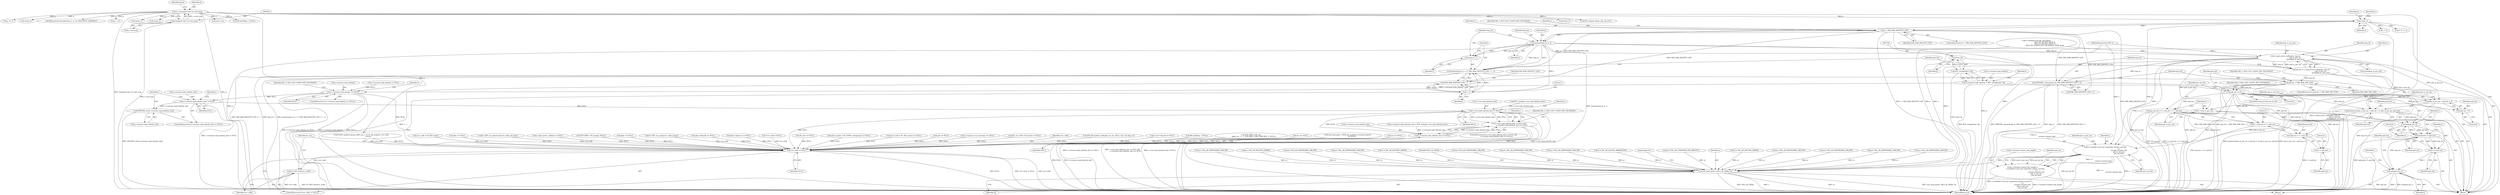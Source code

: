 digraph "0_openssl_3c66a669dfc7b3792f7af0758ea26fe8502ce70c@API" {
"1001600" [label="(Call,memcpy(tmp_id, p, i))"];
"1001566" [label="(Call,n2s(p, i))"];
"1000201" [label="(Call,p = (unsigned char *)s->init_msg)"];
"1000203" [label="(Call,(unsigned char *)s->init_msg)"];
"1001581" [label="(Call,i > PSK_MAX_IDENTITY_LEN)"];
"1001604" [label="(Call,memset(tmp_id + i, 0, PSK_MAX_IDENTITY_LEN + 1 - i))"];
"1001605" [label="(Call,tmp_id + i)"];
"1001611" [label="(Call,1 - i)"];
"1001609" [label="(Call,PSK_MAX_IDENTITY_LEN + 1 - i)"];
"1001616" [label="(Call,s->psk_server_callback(s, tmp_id,\n                                         psk_or_pre_ms,\n                                         sizeof(psk_or_pre_ms)))"];
"1001614" [label="(Call,psk_len = s->psk_server_callback(s, tmp_id,\n                                         psk_or_pre_ms,\n                                         sizeof(psk_or_pre_ms)))"];
"1001628" [label="(Call,psk_len > PSK_MAX_PSK_LEN)"];
"1001638" [label="(Call,psk_len == 0)"];
"1001649" [label="(Call,pre_ms_len = 2 + psk_len + 2 + psk_len)"];
"1001772" [label="(Call,s->method->ssl3_enc->generate_master_secret(s,\n                                                        s->\n                                                        session->master_key,\n                                                        psk_or_pre_ms,\n                                                        pre_ms_len))"];
"1001766" [label="(Call,s->session->master_key_length =\n            s->method->ssl3_enc->generate_master_secret(s,\n                                                        s->\n                                                        session->master_key,\n                                                        psk_or_pre_ms,\n                                                        pre_ms_len))"];
"1002137" [label="(Call,ssl3_send_alert(s, SSL3_AL_FATAL, al))"];
"1001651" [label="(Call,2 + psk_len + 2 + psk_len)"];
"1001653" [label="(Call,psk_len + 2 + psk_len)"];
"1001655" [label="(Call,2 + psk_len)"];
"1001661" [label="(Call,memmove(psk_or_pre_ms + psk_len + 4, psk_or_pre_ms, psk_len))"];
"1001669" [label="(Call,s2n(psk_len, t))"];
"1001672" [label="(Call,memset(t, 0, psk_len))"];
"1001676" [label="(Call,t += psk_len)"];
"1001679" [label="(Call,s2n(psk_len, t))"];
"1001662" [label="(Call,psk_or_pre_ms + psk_len + 4)"];
"1001664" [label="(Call,psk_len + 4)"];
"1001622" [label="(Call,OPENSSL_cleanse(tmp_id, PSK_MAX_IDENTITY_LEN + 1))"];
"1001658" [label="(Call,t = psk_or_pre_ms)"];
"1001703" [label="(Call,(char *)p)"];
"1001702" [label="(Call,BUF_strdup((char *)p))"];
"1001696" [label="(Call,s->session->psk_identity = BUF_strdup((char *)p))"];
"1001707" [label="(Call,s->session->psk_identity == NULL)"];
"1001720" [label="(Call,s->session->psk_identity_hint != NULL)"];
"1001727" [label="(Call,OPENSSL_free(s->session->psk_identity_hint))"];
"1001747" [label="(Call,s->ctx->psk_identity_hint != NULL)"];
"1001746" [label="(Call,s->ctx->psk_identity_hint != NULL &&\n            s->session->psk_identity_hint == NULL)"];
"1001754" [label="(Call,s->session->psk_identity_hint == NULL)"];
"1002147" [label="(Call,srvr_ecdh != NULL)"];
"1002150" [label="(Call,EC_KEY_free(srvr_ecdh))"];
"1001355" [label="(Call,al = SSL_AD_HANDSHAKE_FAILURE)"];
"1001643" [label="(Identifier,SSL_F_SSL3_GET_CLIENT_KEY_EXCHANGE)"];
"1002140" [label="(Identifier,al)"];
"1001321" [label="(Call,EC_KEY_set_group(srvr_ecdh, group))"];
"1001637" [label="(ControlStructure,if (psk_len == 0))"];
"1001747" [label="(Call,s->ctx->psk_identity_hint != NULL)"];
"1000143" [label="(Block,)"];
"1000625" [label="(Call,skey->pkey.dh == NULL)"];
"1001656" [label="(Literal,2)"];
"1000295" [label="(Call,pkey->pkey.rsa == NULL)"];
"1001566" [label="(Call,n2s(p, i))"];
"1001668" [label="(Identifier,psk_len)"];
"1000169" [label="(Call,*srvr_ecdh = NULL)"];
"1001713" [label="(Identifier,NULL)"];
"1001592" [label="(Identifier,s)"];
"1000704" [label="(Call,dh_clnt == NULL)"];
"1001544" [label="(Block,)"];
"1001620" [label="(Call,sizeof(psk_or_pre_ms))"];
"1001334" [label="(Call,(clnt_ecpoint = EC_POINT_new(group)) == NULL)"];
"1001267" [label="(Call,(srvr_ecdh = EC_KEY_new()) == NULL)"];
"1001567" [label="(Identifier,p)"];
"1000542" [label="(Call,al = SSL_AD_HANDSHAKE_FAILURE)"];
"1002150" [label="(Call,EC_KEY_free(srvr_ecdh))"];
"1000368" [label="(Call,al = SSL_AD_DECRYPT_ERROR)"];
"1001612" [label="(Literal,1)"];
"1001618" [label="(Identifier,tmp_id)"];
"1001679" [label="(Call,s2n(psk_len, t))"];
"1000532" [label="(Call,n2s(p, i))"];
"1002137" [label="(Call,ssl3_send_alert(s, SSL3_AL_FATAL, al))"];
"1001613" [label="(Identifier,i)"];
"1001652" [label="(Literal,2)"];
"1000203" [label="(Call,(unsigned char *)s->init_msg)"];
"1001663" [label="(Identifier,psk_or_pre_ms)"];
"1001673" [label="(Identifier,t)"];
"1001568" [label="(Identifier,i)"];
"1001572" [label="(Call,i + 2)"];
"1001674" [label="(Literal,0)"];
"1000209" [label="(Identifier,alg_k)"];
"1002139" [label="(Identifier,SSL3_AL_FATAL)"];
"1001779" [label="(Identifier,psk_or_pre_ms)"];
"1001570" [label="(Call,n != i + 2)"];
"1000730" [label="(Call,pub == NULL)"];
"1001639" [label="(Identifier,psk_len)"];
"1001608" [label="(Literal,0)"];
"1001730" [label="(Identifier,s)"];
"1001677" [label="(Identifier,t)"];
"1001604" [label="(Call,memset(tmp_id + i, 0, PSK_MAX_IDENTITY_LEN + 1 - i))"];
"1002151" [label="(Identifier,srvr_ecdh)"];
"1001660" [label="(Identifier,psk_or_pre_ms)"];
"1001894" [label="(Call,s->session->srp_username == NULL)"];
"1001582" [label="(Identifier,i)"];
"1001676" [label="(Call,t += psk_len)"];
"1001665" [label="(Identifier,psk_len)"];
"1002146" [label="(ControlStructure,if (srvr_ecdh != NULL))"];
"1001754" [label="(Call,s->session->psk_identity_hint == NULL)"];
"1001630" [label="(Identifier,PSK_MAX_PSK_LEN)"];
"1001654" [label="(Identifier,psk_len)"];
"1001678" [label="(Identifier,psk_len)"];
"1000659" [label="(Call,al = SSL_AD_HANDSHAKE_FAILURE)"];
"1001669" [label="(Call,s2n(psk_len, t))"];
"1001753" [label="(Identifier,NULL)"];
"1001409" [label="(Call,(bn_ctx = BN_CTX_new()) == NULL)"];
"1001755" [label="(Call,s->session->psk_identity_hint)"];
"1001600" [label="(Call,memcpy(tmp_id, p, i))"];
"1001739" [label="(Call,BUF_strdup(s->ctx->psk_identity_hint))"];
"1002148" [label="(Identifier,srvr_ecdh)"];
"1001670" [label="(Identifier,psk_len)"];
"1000740" [label="(Call,DH_compute_key(p, pub, dh_srvr))"];
"1001746" [label="(Call,s->ctx->psk_identity_hint != NULL &&\n            s->session->psk_identity_hint == NULL)"];
"1001773" [label="(Identifier,s)"];
"1001380" [label="(Call,al = SSL_AD_HANDSHAKE_FAILURE)"];
"1001705" [label="(Identifier,p)"];
"1002127" [label="(Call,al = SSL_AD_HANDSHAKE_FAILURE)"];
"1001860" [label="(Call,al = SSL_AD_ILLEGAL_PARAMETER)"];
"1001667" [label="(Identifier,psk_or_pre_ms)"];
"1002141" [label="(JumpTarget,err:)"];
"1001645" [label="(Call,al = SSL_AD_UNKNOWN_PSK_IDENTITY)"];
"1001726" [label="(Identifier,NULL)"];
"1001423" [label="(Call,p += 1)"];
"1001651" [label="(Call,2 + psk_len + 2 + psk_len)"];
"1001064" [label="(Call,EVP_DecryptInit_ex(&ciph_ctx, enc, NULL, kssl_ctx->key, iv))"];
"1001666" [label="(Literal,4)"];
"1001801" [label="(Call,n2s(p, i))"];
"1001583" [label="(Identifier,PSK_MAX_IDENTITY_LEN)"];
"1001727" [label="(Call,OPENSSL_free(s->session->psk_identity_hint))"];
"1000385" [label="(Call,RSA_private_decrypt((int)n, p, p, rsa, RSA_PKCS1_PADDING))"];
"1000575" [label="(Call,p -= 2)"];
"1000649" [label="(Call,s->s3->tmp.dh == NULL)"];
"1001706" [label="(ControlStructure,if (s->session->psk_identity == NULL))"];
"1001769" [label="(Identifier,s)"];
"1002138" [label="(Identifier,s)"];
"1001829" [label="(Call,BN_bin2bn(p, i, NULL))"];
"1001605" [label="(Call,tmp_id + i)"];
"1001627" [label="(ControlStructure,if (psk_len > PSK_MAX_PSK_LEN))"];
"1001617" [label="(Identifier,s)"];
"1001696" [label="(Call,s->session->psk_identity = BUF_strdup((char *)p))"];
"1001683" [label="(Call,s->session->psk_identity != NULL)"];
"1001603" [label="(Identifier,i)"];
"1001581" [label="(Call,i > PSK_MAX_IDENTITY_LEN)"];
"1001475" [label="(Call,ECDH_compute_key(p, (field_size + 7) / 8, clnt_ecpoint, srvr_ecdh,\n                             NULL))"];
"1001629" [label="(Identifier,psk_len)"];
"1001707" [label="(Call,s->session->psk_identity == NULL)"];
"1001814" [label="(Call,al = SSL_AD_DECODE_ERROR)"];
"1002097" [label="(Call,EVP_PKEY_CTX_ctrl\n            (pkey_ctx, -1, -1, EVP_PKEY_CTRL_PEER_KEY, 2, NULL))"];
"1001633" [label="(Identifier,SSL_F_SSL3_GET_CLIENT_KEY_EXCHANGE)"];
"1001736" [label="(Identifier,s)"];
"1000847" [label="(Call,n2s(p, i))"];
"1001681" [label="(Identifier,t)"];
"1000186" [label="(Call,s->method->ssl_get_message(s,\n                                   SSL3_ST_SR_KEY_EXCH_A,\n                                   SSL3_ST_SR_KEY_EXCH_B,\n                                   SSL3_MT_CLIENT_KEY_EXCHANGE, 2048, &ok))"];
"1001745" [label="(ControlStructure,if (s->ctx->psk_identity_hint != NULL &&\n            s->session->psk_identity_hint == NULL))"];
"1001733" [label="(Call,s->session->psk_identity_hint = BUF_strdup(s->ctx->psk_identity_hint))"];
"1000142" [label="(MethodParameterIn,SSL *s)"];
"1001659" [label="(Identifier,t)"];
"1001602" [label="(Identifier,p)"];
"1001053" [label="(Call,enc == NULL)"];
"1001680" [label="(Identifier,psk_len)"];
"1001563" [label="(Call,al = SSL_AD_HANDSHAKE_FAILURE)"];
"1000303" [label="(Call,al = SSL_AD_HANDSHAKE_FAILURE)"];
"1002149" [label="(Identifier,NULL)"];
"1001763" [label="(Identifier,SSL_F_SSL3_GET_CLIENT_KEY_EXCHANGE)"];
"1001723" [label="(Identifier,s)"];
"1001611" [label="(Call,1 - i)"];
"1001672" [label="(Call,memset(t, 0, psk_len))"];
"1001364" [label="(Call,(clnt_pub_pkey = X509_get_pubkey(s->session->peer))\n                 == NULL)"];
"1001580" [label="(ControlStructure,if (i > PSK_MAX_IDENTITY_LEN))"];
"1001721" [label="(Call,s->session->psk_identity_hint)"];
"1001619" [label="(Identifier,psk_or_pre_ms)"];
"1001780" [label="(Identifier,pre_ms_len)"];
"1000260" [label="(Call,rsa == NULL)"];
"1001628" [label="(Call,psk_len > PSK_MAX_PSK_LEN)"];
"1001760" [label="(Identifier,NULL)"];
"1001664" [label="(Call,psk_len + 4)"];
"1001655" [label="(Call,2 + psk_len)"];
"1001782" [label="(Identifier,psk_err)"];
"1001703" [label="(Call,(char *)p)"];
"1001716" [label="(Identifier,SSL_F_SSL3_GET_CLIENT_KEY_EXCHANGE)"];
"1001719" [label="(ControlStructure,if (s->session->psk_identity_hint != NULL))"];
"1000330" [label="(Call,n2s(p, i))"];
"1001653" [label="(Call,psk_len + 2 + psk_len)"];
"1000202" [label="(Identifier,p)"];
"1001702" [label="(Call,BUF_strdup((char *)p))"];
"1000201" [label="(Call,p = (unsigned char *)s->init_msg)"];
"1001757" [label="(Identifier,s)"];
"1001657" [label="(Identifier,psk_len)"];
"1001638" [label="(Call,psk_len == 0)"];
"1000708" [label="(Call,al = SSL_AD_HANDSHAKE_FAILURE)"];
"1001720" [label="(Call,s->session->psk_identity_hint != NULL)"];
"1001601" [label="(Identifier,tmp_id)"];
"1001571" [label="(Identifier,n)"];
"1001615" [label="(Identifier,psk_len)"];
"1000205" [label="(Call,s->init_msg)"];
"1001774" [label="(Call,s->\n                                                        session->master_key)"];
"1001268" [label="(Call,srvr_ecdh = EC_KEY_new())"];
"1001671" [label="(Identifier,t)"];
"1001609" [label="(Call,PSK_MAX_IDENTITY_LEN + 1 - i)"];
"1001614" [label="(Call,psk_len = s->psk_server_callback(s, tmp_id,\n                                         psk_or_pre_ms,\n                                         sizeof(psk_or_pre_ms)))"];
"1001606" [label="(Identifier,tmp_id)"];
"1000616" [label="(Call,skey == NULL)"];
"1001640" [label="(Literal,0)"];
"1002147" [label="(Call,srvr_ecdh != NULL)"];
"1001607" [label="(Identifier,i)"];
"1001325" [label="(Call,EC_KEY_set_private_key(srvr_ecdh, priv_key))"];
"1001728" [label="(Call,s->session->psk_identity_hint)"];
"1001662" [label="(Call,psk_or_pre_ms + psk_len + 4)"];
"1001622" [label="(Call,OPENSSL_cleanse(tmp_id, PSK_MAX_IDENTITY_LEN + 1))"];
"1001590" [label="(Call,s->psk_server_callback == NULL)"];
"1001748" [label="(Call,s->ctx->psk_identity_hint)"];
"1001624" [label="(Call,PSK_MAX_IDENTITY_LEN + 1)"];
"1001710" [label="(Identifier,s)"];
"1001658" [label="(Call,t = psk_or_pre_ms)"];
"1001772" [label="(Call,s->method->ssl3_enc->generate_master_secret(s,\n                                                        s->\n                                                        session->master_key,\n                                                        psk_or_pre_ms,\n                                                        pre_ms_len))"];
"1002153" [label="(Identifier,bn_ctx)"];
"1002162" [label="(MethodReturn,int)"];
"1001650" [label="(Identifier,pre_ms_len)"];
"1001708" [label="(Call,s->session->psk_identity)"];
"1000633" [label="(Call,al = SSL_AD_HANDSHAKE_FAILURE)"];
"1001766" [label="(Call,s->session->master_key_length =\n            s->method->ssl3_enc->generate_master_secret(s,\n                                                        s->\n                                                        session->master_key,\n                                                        psk_or_pre_ms,\n                                                        pre_ms_len))"];
"1002004" [label="(Call,EVP_PKEY_CTX_new(pk, NULL))"];
"1000264" [label="(Call,al = SSL_AD_HANDSHAKE_FAILURE)"];
"1001661" [label="(Call,memmove(psk_or_pre_ms + psk_len + 4, psk_or_pre_ms, psk_len))"];
"1001697" [label="(Call,s->session->psk_identity)"];
"1001649" [label="(Call,pre_ms_len = 2 + psk_len + 2 + psk_len)"];
"1000286" [label="(Call,pkey == NULL)"];
"1002055" [label="(Call,start = p)"];
"1000348" [label="(Call,al = SSL_AD_DECODE_ERROR)"];
"1001610" [label="(Identifier,PSK_MAX_IDENTITY_LEN)"];
"1001616" [label="(Call,s->psk_server_callback(s, tmp_id,\n                                         psk_or_pre_ms,\n                                         sizeof(psk_or_pre_ms)))"];
"1000725" [label="(Call,BN_bin2bn(p, i, NULL))"];
"1001686" [label="(Identifier,s)"];
"1001675" [label="(Identifier,psk_len)"];
"1001767" [label="(Call,s->session->master_key_length)"];
"1001623" [label="(Identifier,tmp_id)"];
"1001586" [label="(Identifier,SSL_F_SSL3_GET_CLIENT_KEY_EXCHANGE)"];
"1001600" -> "1001544"  [label="AST: "];
"1001600" -> "1001603"  [label="CFG: "];
"1001601" -> "1001600"  [label="AST: "];
"1001602" -> "1001600"  [label="AST: "];
"1001603" -> "1001600"  [label="AST: "];
"1001606" -> "1001600"  [label="CFG: "];
"1001600" -> "1002162"  [label="DDG: memcpy(tmp_id, p, i)"];
"1001600" -> "1002162"  [label="DDG: p"];
"1001566" -> "1001600"  [label="DDG: p"];
"1001581" -> "1001600"  [label="DDG: i"];
"1001600" -> "1001604"  [label="DDG: tmp_id"];
"1001600" -> "1001604"  [label="DDG: i"];
"1001600" -> "1001605"  [label="DDG: tmp_id"];
"1001600" -> "1001605"  [label="DDG: i"];
"1001600" -> "1001611"  [label="DDG: i"];
"1001600" -> "1001616"  [label="DDG: tmp_id"];
"1001600" -> "1001703"  [label="DDG: p"];
"1001566" -> "1001544"  [label="AST: "];
"1001566" -> "1001568"  [label="CFG: "];
"1001567" -> "1001566"  [label="AST: "];
"1001568" -> "1001566"  [label="AST: "];
"1001571" -> "1001566"  [label="CFG: "];
"1001566" -> "1002162"  [label="DDG: p"];
"1001566" -> "1002162"  [label="DDG: n2s(p, i)"];
"1000201" -> "1001566"  [label="DDG: p"];
"1001566" -> "1001570"  [label="DDG: i"];
"1001566" -> "1001572"  [label="DDG: i"];
"1001566" -> "1001581"  [label="DDG: i"];
"1000201" -> "1000143"  [label="AST: "];
"1000201" -> "1000203"  [label="CFG: "];
"1000202" -> "1000201"  [label="AST: "];
"1000203" -> "1000201"  [label="AST: "];
"1000209" -> "1000201"  [label="CFG: "];
"1000201" -> "1002162"  [label="DDG: (unsigned char *)s->init_msg"];
"1000201" -> "1002162"  [label="DDG: p"];
"1000203" -> "1000201"  [label="DDG: s->init_msg"];
"1000201" -> "1000330"  [label="DDG: p"];
"1000201" -> "1000385"  [label="DDG: p"];
"1000201" -> "1000532"  [label="DDG: p"];
"1000201" -> "1000575"  [label="DDG: p"];
"1000201" -> "1000725"  [label="DDG: p"];
"1000201" -> "1000740"  [label="DDG: p"];
"1000201" -> "1000847"  [label="DDG: p"];
"1000201" -> "1001423"  [label="DDG: p"];
"1000201" -> "1001475"  [label="DDG: p"];
"1000201" -> "1001801"  [label="DDG: p"];
"1000201" -> "1002055"  [label="DDG: p"];
"1000203" -> "1000205"  [label="CFG: "];
"1000204" -> "1000203"  [label="AST: "];
"1000205" -> "1000203"  [label="AST: "];
"1000203" -> "1002162"  [label="DDG: s->init_msg"];
"1001581" -> "1001580"  [label="AST: "];
"1001581" -> "1001583"  [label="CFG: "];
"1001582" -> "1001581"  [label="AST: "];
"1001583" -> "1001581"  [label="AST: "];
"1001586" -> "1001581"  [label="CFG: "];
"1001592" -> "1001581"  [label="CFG: "];
"1001581" -> "1002162"  [label="DDG: i"];
"1001581" -> "1002162"  [label="DDG: PSK_MAX_IDENTITY_LEN"];
"1001581" -> "1002162"  [label="DDG: i > PSK_MAX_IDENTITY_LEN"];
"1001581" -> "1001604"  [label="DDG: PSK_MAX_IDENTITY_LEN"];
"1001581" -> "1001609"  [label="DDG: PSK_MAX_IDENTITY_LEN"];
"1001581" -> "1001622"  [label="DDG: PSK_MAX_IDENTITY_LEN"];
"1001581" -> "1001624"  [label="DDG: PSK_MAX_IDENTITY_LEN"];
"1001604" -> "1001544"  [label="AST: "];
"1001604" -> "1001609"  [label="CFG: "];
"1001605" -> "1001604"  [label="AST: "];
"1001608" -> "1001604"  [label="AST: "];
"1001609" -> "1001604"  [label="AST: "];
"1001615" -> "1001604"  [label="CFG: "];
"1001604" -> "1002162"  [label="DDG: tmp_id + i"];
"1001604" -> "1002162"  [label="DDG: memset(tmp_id + i, 0, PSK_MAX_IDENTITY_LEN + 1 - i)"];
"1001604" -> "1002162"  [label="DDG: PSK_MAX_IDENTITY_LEN + 1 - i"];
"1001611" -> "1001604"  [label="DDG: 1"];
"1001611" -> "1001604"  [label="DDG: i"];
"1001605" -> "1001607"  [label="CFG: "];
"1001606" -> "1001605"  [label="AST: "];
"1001607" -> "1001605"  [label="AST: "];
"1001608" -> "1001605"  [label="CFG: "];
"1001611" -> "1001609"  [label="AST: "];
"1001611" -> "1001613"  [label="CFG: "];
"1001612" -> "1001611"  [label="AST: "];
"1001613" -> "1001611"  [label="AST: "];
"1001609" -> "1001611"  [label="CFG: "];
"1001611" -> "1002162"  [label="DDG: i"];
"1001611" -> "1001609"  [label="DDG: 1"];
"1001611" -> "1001609"  [label="DDG: i"];
"1001610" -> "1001609"  [label="AST: "];
"1001609" -> "1002162"  [label="DDG: 1 - i"];
"1001616" -> "1001614"  [label="AST: "];
"1001616" -> "1001620"  [label="CFG: "];
"1001617" -> "1001616"  [label="AST: "];
"1001618" -> "1001616"  [label="AST: "];
"1001619" -> "1001616"  [label="AST: "];
"1001620" -> "1001616"  [label="AST: "];
"1001614" -> "1001616"  [label="CFG: "];
"1001616" -> "1002162"  [label="DDG: s"];
"1001616" -> "1001614"  [label="DDG: s"];
"1001616" -> "1001614"  [label="DDG: tmp_id"];
"1001616" -> "1001614"  [label="DDG: psk_or_pre_ms"];
"1000186" -> "1001616"  [label="DDG: s"];
"1000142" -> "1001616"  [label="DDG: s"];
"1001616" -> "1001622"  [label="DDG: tmp_id"];
"1001616" -> "1001658"  [label="DDG: psk_or_pre_ms"];
"1001616" -> "1001661"  [label="DDG: psk_or_pre_ms"];
"1001616" -> "1001662"  [label="DDG: psk_or_pre_ms"];
"1001616" -> "1001772"  [label="DDG: s"];
"1001616" -> "1002137"  [label="DDG: s"];
"1001614" -> "1001544"  [label="AST: "];
"1001615" -> "1001614"  [label="AST: "];
"1001623" -> "1001614"  [label="CFG: "];
"1001614" -> "1002162"  [label="DDG: s->psk_server_callback(s, tmp_id,\n                                         psk_or_pre_ms,\n                                         sizeof(psk_or_pre_ms))"];
"1001614" -> "1001628"  [label="DDG: psk_len"];
"1001628" -> "1001627"  [label="AST: "];
"1001628" -> "1001630"  [label="CFG: "];
"1001629" -> "1001628"  [label="AST: "];
"1001630" -> "1001628"  [label="AST: "];
"1001633" -> "1001628"  [label="CFG: "];
"1001639" -> "1001628"  [label="CFG: "];
"1001628" -> "1002162"  [label="DDG: psk_len > PSK_MAX_PSK_LEN"];
"1001628" -> "1002162"  [label="DDG: psk_len"];
"1001628" -> "1002162"  [label="DDG: PSK_MAX_PSK_LEN"];
"1001628" -> "1001638"  [label="DDG: psk_len"];
"1001638" -> "1001637"  [label="AST: "];
"1001638" -> "1001640"  [label="CFG: "];
"1001639" -> "1001638"  [label="AST: "];
"1001640" -> "1001638"  [label="AST: "];
"1001643" -> "1001638"  [label="CFG: "];
"1001650" -> "1001638"  [label="CFG: "];
"1001638" -> "1002162"  [label="DDG: psk_len == 0"];
"1001638" -> "1002162"  [label="DDG: psk_len"];
"1001638" -> "1001649"  [label="DDG: psk_len"];
"1001638" -> "1001651"  [label="DDG: psk_len"];
"1001638" -> "1001653"  [label="DDG: psk_len"];
"1001638" -> "1001655"  [label="DDG: psk_len"];
"1001638" -> "1001661"  [label="DDG: psk_len"];
"1001638" -> "1001662"  [label="DDG: psk_len"];
"1001638" -> "1001664"  [label="DDG: psk_len"];
"1001649" -> "1001544"  [label="AST: "];
"1001649" -> "1001651"  [label="CFG: "];
"1001650" -> "1001649"  [label="AST: "];
"1001651" -> "1001649"  [label="AST: "];
"1001659" -> "1001649"  [label="CFG: "];
"1001649" -> "1002162"  [label="DDG: 2 + psk_len + 2 + psk_len"];
"1001649" -> "1002162"  [label="DDG: pre_ms_len"];
"1001649" -> "1001772"  [label="DDG: pre_ms_len"];
"1001772" -> "1001766"  [label="AST: "];
"1001772" -> "1001780"  [label="CFG: "];
"1001773" -> "1001772"  [label="AST: "];
"1001774" -> "1001772"  [label="AST: "];
"1001779" -> "1001772"  [label="AST: "];
"1001780" -> "1001772"  [label="AST: "];
"1001766" -> "1001772"  [label="CFG: "];
"1001772" -> "1002162"  [label="DDG: pre_ms_len"];
"1001772" -> "1002162"  [label="DDG: s->\n                                                        session->master_key"];
"1001772" -> "1002162"  [label="DDG: s"];
"1001772" -> "1001766"  [label="DDG: s"];
"1001772" -> "1001766"  [label="DDG: s->\n                                                        session->master_key"];
"1001772" -> "1001766"  [label="DDG: psk_or_pre_ms"];
"1001772" -> "1001766"  [label="DDG: pre_ms_len"];
"1000142" -> "1001772"  [label="DDG: s"];
"1001661" -> "1001772"  [label="DDG: psk_or_pre_ms"];
"1001772" -> "1002137"  [label="DDG: s"];
"1001766" -> "1001544"  [label="AST: "];
"1001767" -> "1001766"  [label="AST: "];
"1001782" -> "1001766"  [label="CFG: "];
"1001766" -> "1002162"  [label="DDG: s->session->master_key_length"];
"1001766" -> "1002162"  [label="DDG: s->method->ssl3_enc->generate_master_secret(s,\n                                                        s->\n                                                        session->master_key,\n                                                        psk_or_pre_ms,\n                                                        pre_ms_len)"];
"1002137" -> "1000143"  [label="AST: "];
"1002137" -> "1002140"  [label="CFG: "];
"1002138" -> "1002137"  [label="AST: "];
"1002139" -> "1002137"  [label="AST: "];
"1002140" -> "1002137"  [label="AST: "];
"1002141" -> "1002137"  [label="CFG: "];
"1002137" -> "1002162"  [label="DDG: al"];
"1002137" -> "1002162"  [label="DDG: ssl3_send_alert(s, SSL3_AL_FATAL, al)"];
"1002137" -> "1002162"  [label="DDG: SSL3_AL_FATAL"];
"1002137" -> "1002162"  [label="DDG: s"];
"1000186" -> "1002137"  [label="DDG: s"];
"1000142" -> "1002137"  [label="DDG: s"];
"1000368" -> "1002137"  [label="DDG: al"];
"1000348" -> "1002137"  [label="DDG: al"];
"1000708" -> "1002137"  [label="DDG: al"];
"1000659" -> "1002137"  [label="DDG: al"];
"1001563" -> "1002137"  [label="DDG: al"];
"1001860" -> "1002137"  [label="DDG: al"];
"1001380" -> "1002137"  [label="DDG: al"];
"1000633" -> "1002137"  [label="DDG: al"];
"1001645" -> "1002137"  [label="DDG: al"];
"1000303" -> "1002137"  [label="DDG: al"];
"1000264" -> "1002137"  [label="DDG: al"];
"1002127" -> "1002137"  [label="DDG: al"];
"1001355" -> "1002137"  [label="DDG: al"];
"1000542" -> "1002137"  [label="DDG: al"];
"1001814" -> "1002137"  [label="DDG: al"];
"1001651" -> "1001653"  [label="CFG: "];
"1001652" -> "1001651"  [label="AST: "];
"1001653" -> "1001651"  [label="AST: "];
"1001651" -> "1002162"  [label="DDG: psk_len + 2 + psk_len"];
"1001653" -> "1001655"  [label="CFG: "];
"1001654" -> "1001653"  [label="AST: "];
"1001655" -> "1001653"  [label="AST: "];
"1001653" -> "1002162"  [label="DDG: 2 + psk_len"];
"1001655" -> "1001657"  [label="CFG: "];
"1001656" -> "1001655"  [label="AST: "];
"1001657" -> "1001655"  [label="AST: "];
"1001661" -> "1001544"  [label="AST: "];
"1001661" -> "1001668"  [label="CFG: "];
"1001662" -> "1001661"  [label="AST: "];
"1001667" -> "1001661"  [label="AST: "];
"1001668" -> "1001661"  [label="AST: "];
"1001670" -> "1001661"  [label="CFG: "];
"1001661" -> "1002162"  [label="DDG: psk_or_pre_ms + psk_len + 4"];
"1001661" -> "1002162"  [label="DDG: memmove(psk_or_pre_ms + psk_len + 4, psk_or_pre_ms, psk_len)"];
"1001661" -> "1001669"  [label="DDG: psk_len"];
"1001669" -> "1001544"  [label="AST: "];
"1001669" -> "1001671"  [label="CFG: "];
"1001670" -> "1001669"  [label="AST: "];
"1001671" -> "1001669"  [label="AST: "];
"1001673" -> "1001669"  [label="CFG: "];
"1001658" -> "1001669"  [label="DDG: t"];
"1001669" -> "1001672"  [label="DDG: t"];
"1001669" -> "1001672"  [label="DDG: psk_len"];
"1001672" -> "1001544"  [label="AST: "];
"1001672" -> "1001675"  [label="CFG: "];
"1001673" -> "1001672"  [label="AST: "];
"1001674" -> "1001672"  [label="AST: "];
"1001675" -> "1001672"  [label="AST: "];
"1001677" -> "1001672"  [label="CFG: "];
"1001672" -> "1002162"  [label="DDG: memset(t, 0, psk_len)"];
"1001672" -> "1001676"  [label="DDG: psk_len"];
"1001672" -> "1001676"  [label="DDG: t"];
"1001672" -> "1001679"  [label="DDG: psk_len"];
"1001676" -> "1001544"  [label="AST: "];
"1001676" -> "1001678"  [label="CFG: "];
"1001677" -> "1001676"  [label="AST: "];
"1001678" -> "1001676"  [label="AST: "];
"1001680" -> "1001676"  [label="CFG: "];
"1001676" -> "1001679"  [label="DDG: t"];
"1001679" -> "1001544"  [label="AST: "];
"1001679" -> "1001681"  [label="CFG: "];
"1001680" -> "1001679"  [label="AST: "];
"1001681" -> "1001679"  [label="AST: "];
"1001686" -> "1001679"  [label="CFG: "];
"1001679" -> "1002162"  [label="DDG: s2n(psk_len, t)"];
"1001679" -> "1002162"  [label="DDG: psk_len"];
"1001679" -> "1002162"  [label="DDG: t"];
"1001662" -> "1001664"  [label="CFG: "];
"1001663" -> "1001662"  [label="AST: "];
"1001664" -> "1001662"  [label="AST: "];
"1001667" -> "1001662"  [label="CFG: "];
"1001662" -> "1002162"  [label="DDG: psk_len + 4"];
"1001664" -> "1001666"  [label="CFG: "];
"1001665" -> "1001664"  [label="AST: "];
"1001666" -> "1001664"  [label="AST: "];
"1001622" -> "1001544"  [label="AST: "];
"1001622" -> "1001624"  [label="CFG: "];
"1001623" -> "1001622"  [label="AST: "];
"1001624" -> "1001622"  [label="AST: "];
"1001629" -> "1001622"  [label="CFG: "];
"1001622" -> "1002162"  [label="DDG: tmp_id"];
"1001622" -> "1002162"  [label="DDG: PSK_MAX_IDENTITY_LEN + 1"];
"1001622" -> "1002162"  [label="DDG: OPENSSL_cleanse(tmp_id, PSK_MAX_IDENTITY_LEN + 1)"];
"1001658" -> "1001544"  [label="AST: "];
"1001658" -> "1001660"  [label="CFG: "];
"1001659" -> "1001658"  [label="AST: "];
"1001660" -> "1001658"  [label="AST: "];
"1001663" -> "1001658"  [label="CFG: "];
"1001703" -> "1001702"  [label="AST: "];
"1001703" -> "1001705"  [label="CFG: "];
"1001704" -> "1001703"  [label="AST: "];
"1001705" -> "1001703"  [label="AST: "];
"1001702" -> "1001703"  [label="CFG: "];
"1001703" -> "1002162"  [label="DDG: p"];
"1001703" -> "1001702"  [label="DDG: p"];
"1001702" -> "1001696"  [label="AST: "];
"1001696" -> "1001702"  [label="CFG: "];
"1001702" -> "1002162"  [label="DDG: (char *)p"];
"1001702" -> "1001696"  [label="DDG: (char *)p"];
"1001696" -> "1001544"  [label="AST: "];
"1001697" -> "1001696"  [label="AST: "];
"1001710" -> "1001696"  [label="CFG: "];
"1001696" -> "1002162"  [label="DDG: BUF_strdup((char *)p)"];
"1001696" -> "1001707"  [label="DDG: s->session->psk_identity"];
"1001707" -> "1001706"  [label="AST: "];
"1001707" -> "1001713"  [label="CFG: "];
"1001708" -> "1001707"  [label="AST: "];
"1001713" -> "1001707"  [label="AST: "];
"1001716" -> "1001707"  [label="CFG: "];
"1001723" -> "1001707"  [label="CFG: "];
"1001707" -> "1002162"  [label="DDG: s->session->psk_identity"];
"1001707" -> "1002162"  [label="DDG: NULL"];
"1001707" -> "1002162"  [label="DDG: s->session->psk_identity == NULL"];
"1001683" -> "1001707"  [label="DDG: NULL"];
"1001707" -> "1001720"  [label="DDG: NULL"];
"1001707" -> "1002147"  [label="DDG: NULL"];
"1001720" -> "1001719"  [label="AST: "];
"1001720" -> "1001726"  [label="CFG: "];
"1001721" -> "1001720"  [label="AST: "];
"1001726" -> "1001720"  [label="AST: "];
"1001730" -> "1001720"  [label="CFG: "];
"1001736" -> "1001720"  [label="CFG: "];
"1001720" -> "1002162"  [label="DDG: s->session->psk_identity_hint != NULL"];
"1001720" -> "1001727"  [label="DDG: s->session->psk_identity_hint"];
"1001720" -> "1001747"  [label="DDG: NULL"];
"1001727" -> "1001719"  [label="AST: "];
"1001727" -> "1001728"  [label="CFG: "];
"1001728" -> "1001727"  [label="AST: "];
"1001736" -> "1001727"  [label="CFG: "];
"1001727" -> "1002162"  [label="DDG: OPENSSL_free(s->session->psk_identity_hint)"];
"1001747" -> "1001746"  [label="AST: "];
"1001747" -> "1001753"  [label="CFG: "];
"1001748" -> "1001747"  [label="AST: "];
"1001753" -> "1001747"  [label="AST: "];
"1001757" -> "1001747"  [label="CFG: "];
"1001746" -> "1001747"  [label="CFG: "];
"1001747" -> "1002162"  [label="DDG: s->ctx->psk_identity_hint"];
"1001747" -> "1002162"  [label="DDG: NULL"];
"1001747" -> "1001746"  [label="DDG: s->ctx->psk_identity_hint"];
"1001747" -> "1001746"  [label="DDG: NULL"];
"1001739" -> "1001747"  [label="DDG: s->ctx->psk_identity_hint"];
"1001747" -> "1001754"  [label="DDG: NULL"];
"1001747" -> "1002147"  [label="DDG: NULL"];
"1001746" -> "1001745"  [label="AST: "];
"1001746" -> "1001754"  [label="CFG: "];
"1001754" -> "1001746"  [label="AST: "];
"1001763" -> "1001746"  [label="CFG: "];
"1001769" -> "1001746"  [label="CFG: "];
"1001746" -> "1002162"  [label="DDG: s->ctx->psk_identity_hint != NULL"];
"1001746" -> "1002162"  [label="DDG: s->session->psk_identity_hint == NULL"];
"1001746" -> "1002162"  [label="DDG: s->ctx->psk_identity_hint != NULL &&\n            s->session->psk_identity_hint == NULL"];
"1001754" -> "1001746"  [label="DDG: s->session->psk_identity_hint"];
"1001754" -> "1001746"  [label="DDG: NULL"];
"1001754" -> "1001760"  [label="CFG: "];
"1001755" -> "1001754"  [label="AST: "];
"1001760" -> "1001754"  [label="AST: "];
"1001754" -> "1002162"  [label="DDG: s->session->psk_identity_hint"];
"1001754" -> "1002162"  [label="DDG: NULL"];
"1001733" -> "1001754"  [label="DDG: s->session->psk_identity_hint"];
"1001754" -> "1002147"  [label="DDG: NULL"];
"1002147" -> "1002146"  [label="AST: "];
"1002147" -> "1002149"  [label="CFG: "];
"1002148" -> "1002147"  [label="AST: "];
"1002149" -> "1002147"  [label="AST: "];
"1002151" -> "1002147"  [label="CFG: "];
"1002153" -> "1002147"  [label="CFG: "];
"1002147" -> "1002162"  [label="DDG: srvr_ecdh != NULL"];
"1002147" -> "1002162"  [label="DDG: srvr_ecdh"];
"1002147" -> "1002162"  [label="DDG: NULL"];
"1001325" -> "1002147"  [label="DDG: srvr_ecdh"];
"1001321" -> "1002147"  [label="DDG: srvr_ecdh"];
"1001475" -> "1002147"  [label="DDG: srvr_ecdh"];
"1001475" -> "1002147"  [label="DDG: NULL"];
"1001268" -> "1002147"  [label="DDG: srvr_ecdh"];
"1000169" -> "1002147"  [label="DDG: srvr_ecdh"];
"1001053" -> "1002147"  [label="DDG: NULL"];
"1000625" -> "1002147"  [label="DDG: NULL"];
"1000295" -> "1002147"  [label="DDG: NULL"];
"1001590" -> "1002147"  [label="DDG: NULL"];
"1000704" -> "1002147"  [label="DDG: NULL"];
"1002004" -> "1002147"  [label="DDG: NULL"];
"1001334" -> "1002147"  [label="DDG: NULL"];
"1001409" -> "1002147"  [label="DDG: NULL"];
"1000616" -> "1002147"  [label="DDG: NULL"];
"1001364" -> "1002147"  [label="DDG: NULL"];
"1001267" -> "1002147"  [label="DDG: NULL"];
"1000260" -> "1002147"  [label="DDG: NULL"];
"1001064" -> "1002147"  [label="DDG: NULL"];
"1000286" -> "1002147"  [label="DDG: NULL"];
"1000649" -> "1002147"  [label="DDG: NULL"];
"1002097" -> "1002147"  [label="DDG: NULL"];
"1001829" -> "1002147"  [label="DDG: NULL"];
"1000730" -> "1002147"  [label="DDG: NULL"];
"1001894" -> "1002147"  [label="DDG: NULL"];
"1002147" -> "1002150"  [label="DDG: srvr_ecdh"];
"1002150" -> "1002146"  [label="AST: "];
"1002150" -> "1002151"  [label="CFG: "];
"1002151" -> "1002150"  [label="AST: "];
"1002153" -> "1002150"  [label="CFG: "];
"1002150" -> "1002162"  [label="DDG: srvr_ecdh"];
"1002150" -> "1002162"  [label="DDG: EC_KEY_free(srvr_ecdh)"];
}
